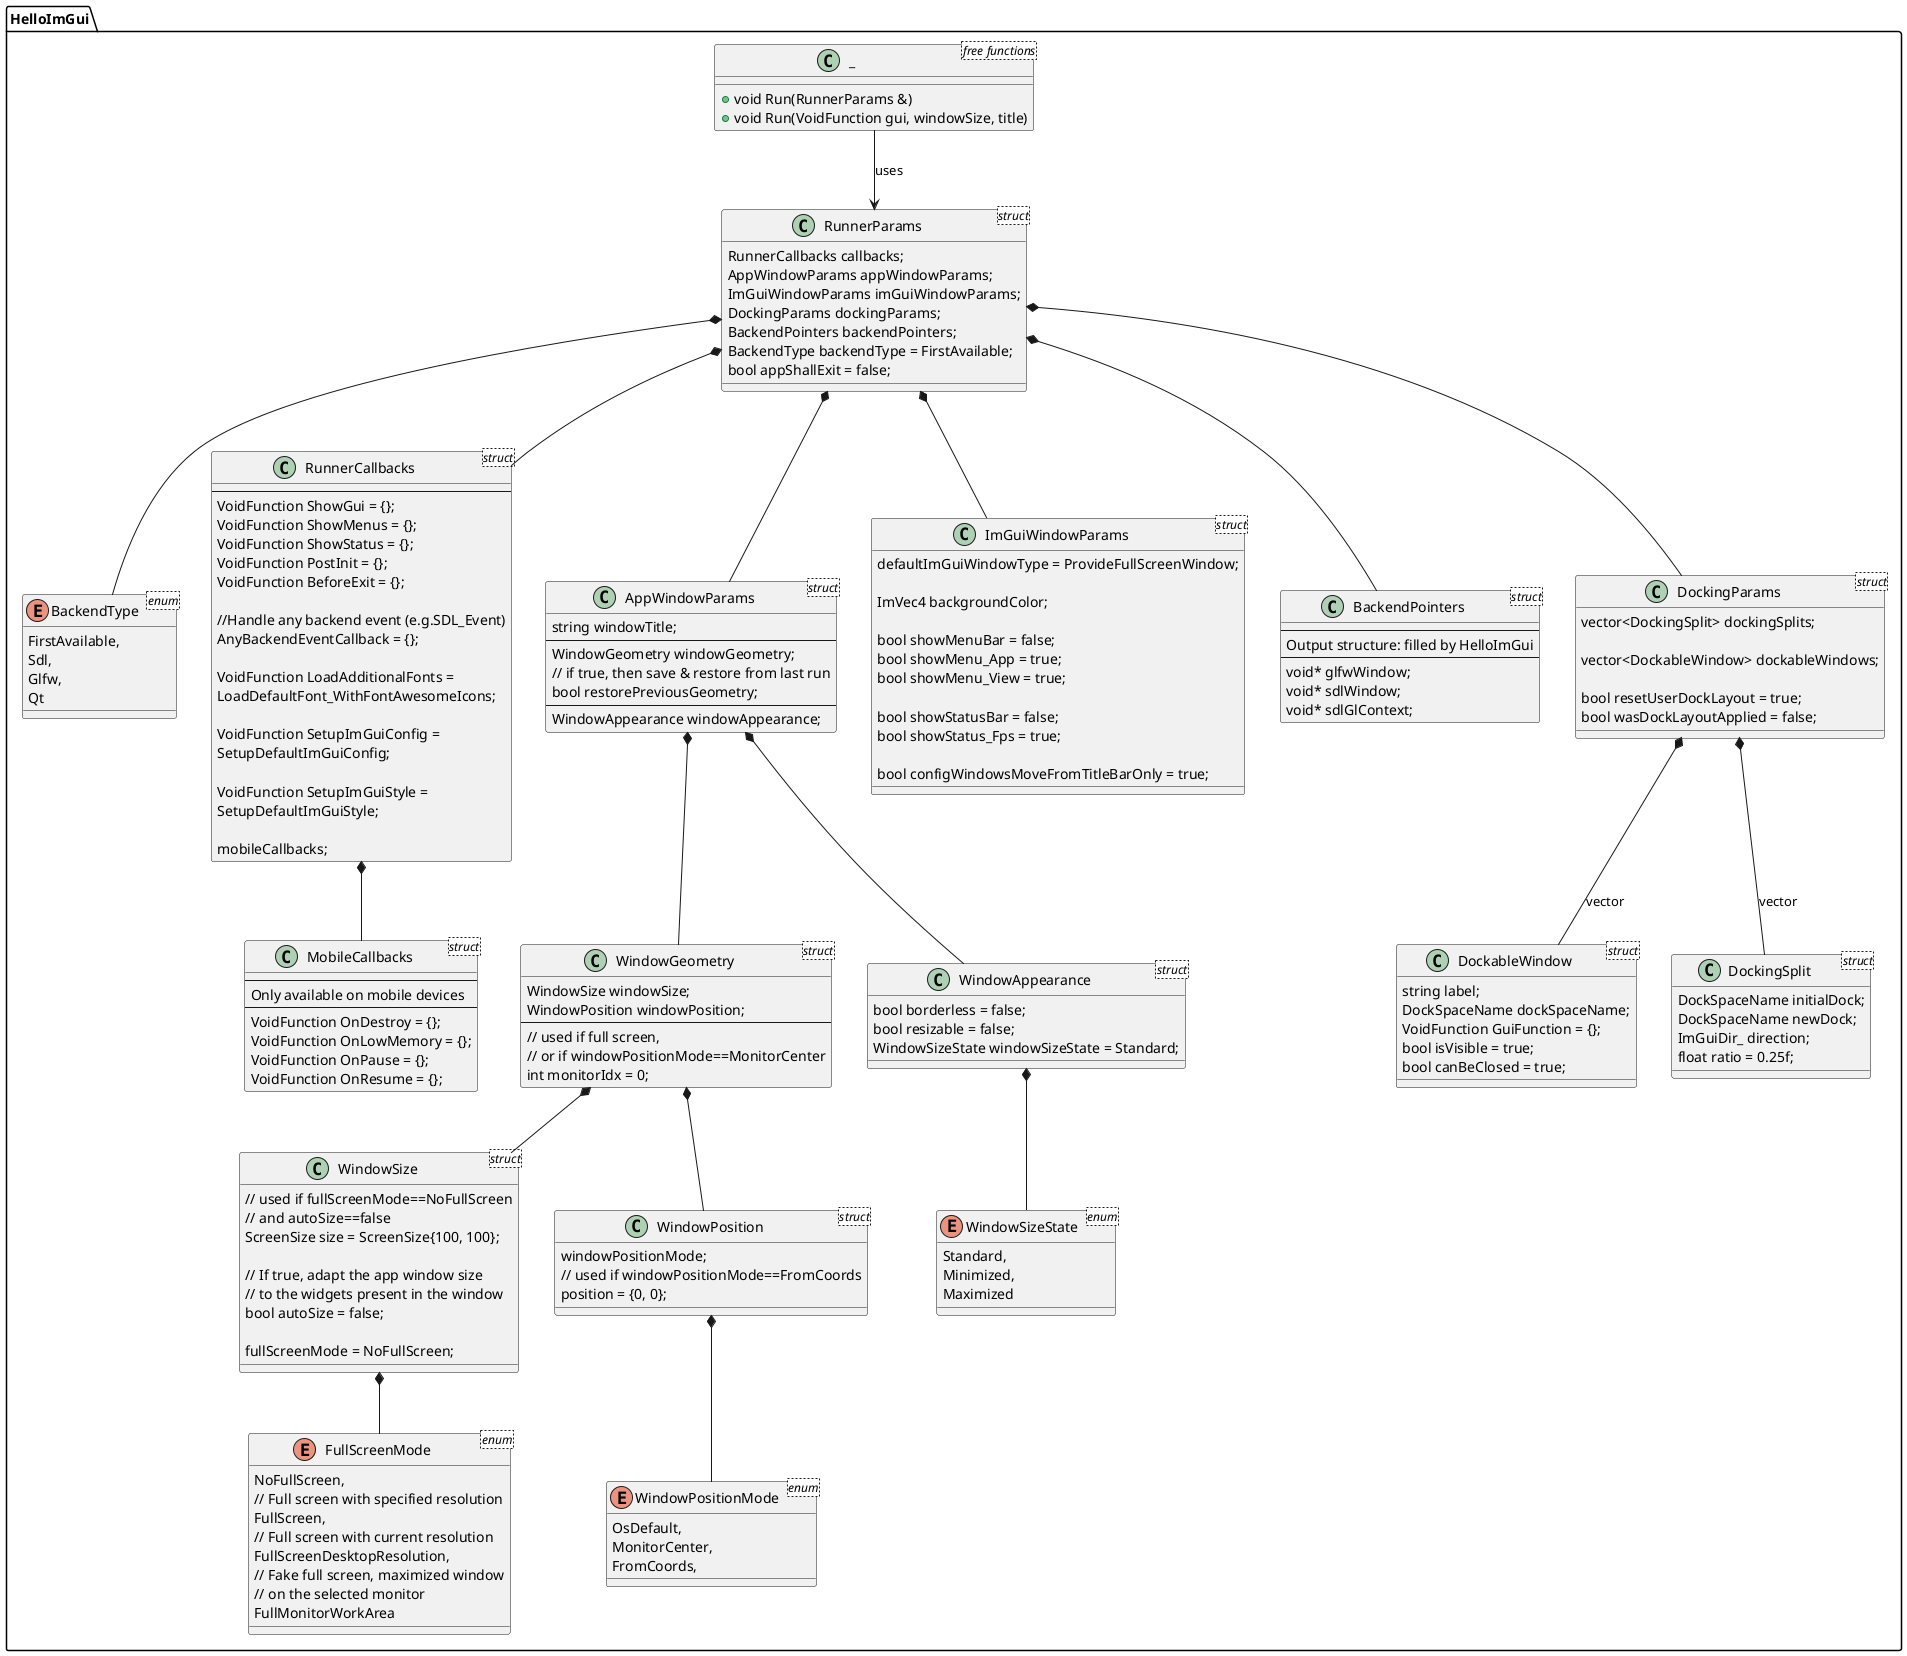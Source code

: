 @startuml
namespace HelloImGui {

class _ <free functions>{
    + void Run(RunnerParams &)
    + void Run(VoidFunction gui, windowSize, title)
}

_ --> RunnerParams: uses

enum BackendType <enum>{
    FirstAvailable,
    Sdl,
    Glfw,
    Qt
}

class RunnerParams <struct> {
    RunnerCallbacks callbacks;
    AppWindowParams appWindowParams;
    ImGuiWindowParams imGuiWindowParams;
    DockingParams dockingParams;
    BackendPointers backendPointers;
    BackendType backendType = FirstAvailable;
    bool appShallExit = false;
}

class RunnerCallbacks <struct> {
    ---
    VoidFunction ShowGui = {};
    VoidFunction ShowMenus = {};
    VoidFunction ShowStatus = {};
    VoidFunction PostInit = {};
    VoidFunction BeforeExit = {};

    //Handle any backend event (e.g.SDL_Event)
    AnyBackendEventCallback = {};

    VoidFunction LoadAdditionalFonts =
       LoadDefaultFont_WithFontAwesomeIcons;

    VoidFunction SetupImGuiConfig = 
      SetupDefaultImGuiConfig;

    VoidFunction SetupImGuiStyle = 
      SetupDefaultImGuiStyle;

    mobileCallbacks;
}

class MobileCallbacks <struct>{
    ---
    Only available on mobile devices
    ---
    VoidFunction OnDestroy = {};
    VoidFunction OnLowMemory = {};
    VoidFunction OnPause = {};
    VoidFunction OnResume = {};
}
RunnerCallbacks *-- MobileCallbacks

enum FullScreenMode <enum>{
    NoFullScreen,
    // Full screen with specified resolution
    FullScreen,
    // Full screen with current resolution
    FullScreenDesktopResolution,
    // Fake full screen, maximized window
    // on the selected monitor
    FullMonitorWorkArea
}

enum WindowSizeState <enum>{
    Standard,
    Minimized,
    Maximized
}

class WindowSize <struct>{
    // used if fullScreenMode==NoFullScreen
    // and autoSize==false
    ScreenSize size = ScreenSize{100, 100};

    // If true, adapt the app window size
    // to the widgets present in the window
    bool autoSize = false;

    fullScreenMode = NoFullScreen;
}

WindowSize *-- FullScreenMode

enum WindowPositionMode <enum>{
    OsDefault,
    MonitorCenter,
    FromCoords,
}

class WindowPosition <struct>{
    windowPositionMode;
    // used if windowPositionMode==FromCoords
    position = {0, 0};
}

WindowPosition *-- WindowPositionMode

class WindowGeometry <struct>{
    WindowSize windowSize;
    WindowPosition windowPosition;
    ---
    // used if full screen,
    // or if windowPositionMode==MonitorCenter
    int monitorIdx = 0;
}

WindowGeometry *-- WindowPosition
WindowGeometry *-- WindowSize

class WindowAppearance <struct>{
    bool borderless = false;
    bool resizable = false;
    WindowSizeState windowSizeState = Standard;
}

WindowAppearance *-- WindowSizeState

class AppWindowParams <struct>{
    string windowTitle;
    ---
    WindowGeometry windowGeometry;
    // if true, then save & restore from last run
    bool restorePreviousGeometry;
    ---
    WindowAppearance windowAppearance;
}

AppWindowParams *-- WindowGeometry
AppWindowParams *-- WindowAppearance


class ImGuiWindowParams <struct> {
    defaultImGuiWindowType = ProvideFullScreenWindow;

    ImVec4 backgroundColor;

    bool showMenuBar = false;
    bool showMenu_App = true;
    bool showMenu_View = true;

    bool showStatusBar = false;
    bool showStatus_Fps = true;

    bool configWindowsMoveFromTitleBarOnly = true;
}

class BackendPointers <struct> {
  ---
  Output structure: filled by HelloImGui
  ---
  void* glfwWindow;
  void* sdlWindow;
  void* sdlGlContext;
}

class DockingParams <struct> {
    vector<DockingSplit> dockingSplits;

    vector<DockableWindow> dockableWindows;

    bool resetUserDockLayout = true;
    bool wasDockLayoutApplied = false;
}

class DockableWindow <struct> {
    string label;
    DockSpaceName dockSpaceName;
    VoidFunction GuiFunction = {};
    bool isVisible = true;
    bool canBeClosed = true;
}

class DockingSplit <struct> {
    DockSpaceName initialDock;
    DockSpaceName newDock;
    ImGuiDir_ direction;
    float ratio = 0.25f;
}

RunnerParams *-- BackendType
RunnerParams *-- RunnerCallbacks
RunnerParams *-- AppWindowParams
RunnerParams *-- ImGuiWindowParams
RunnerParams *-- BackendPointers
RunnerParams *-- DockingParams
DockingParams *-- DockableWindow : vector
DockingParams *-- DockingSplit : vector

}
@enduml